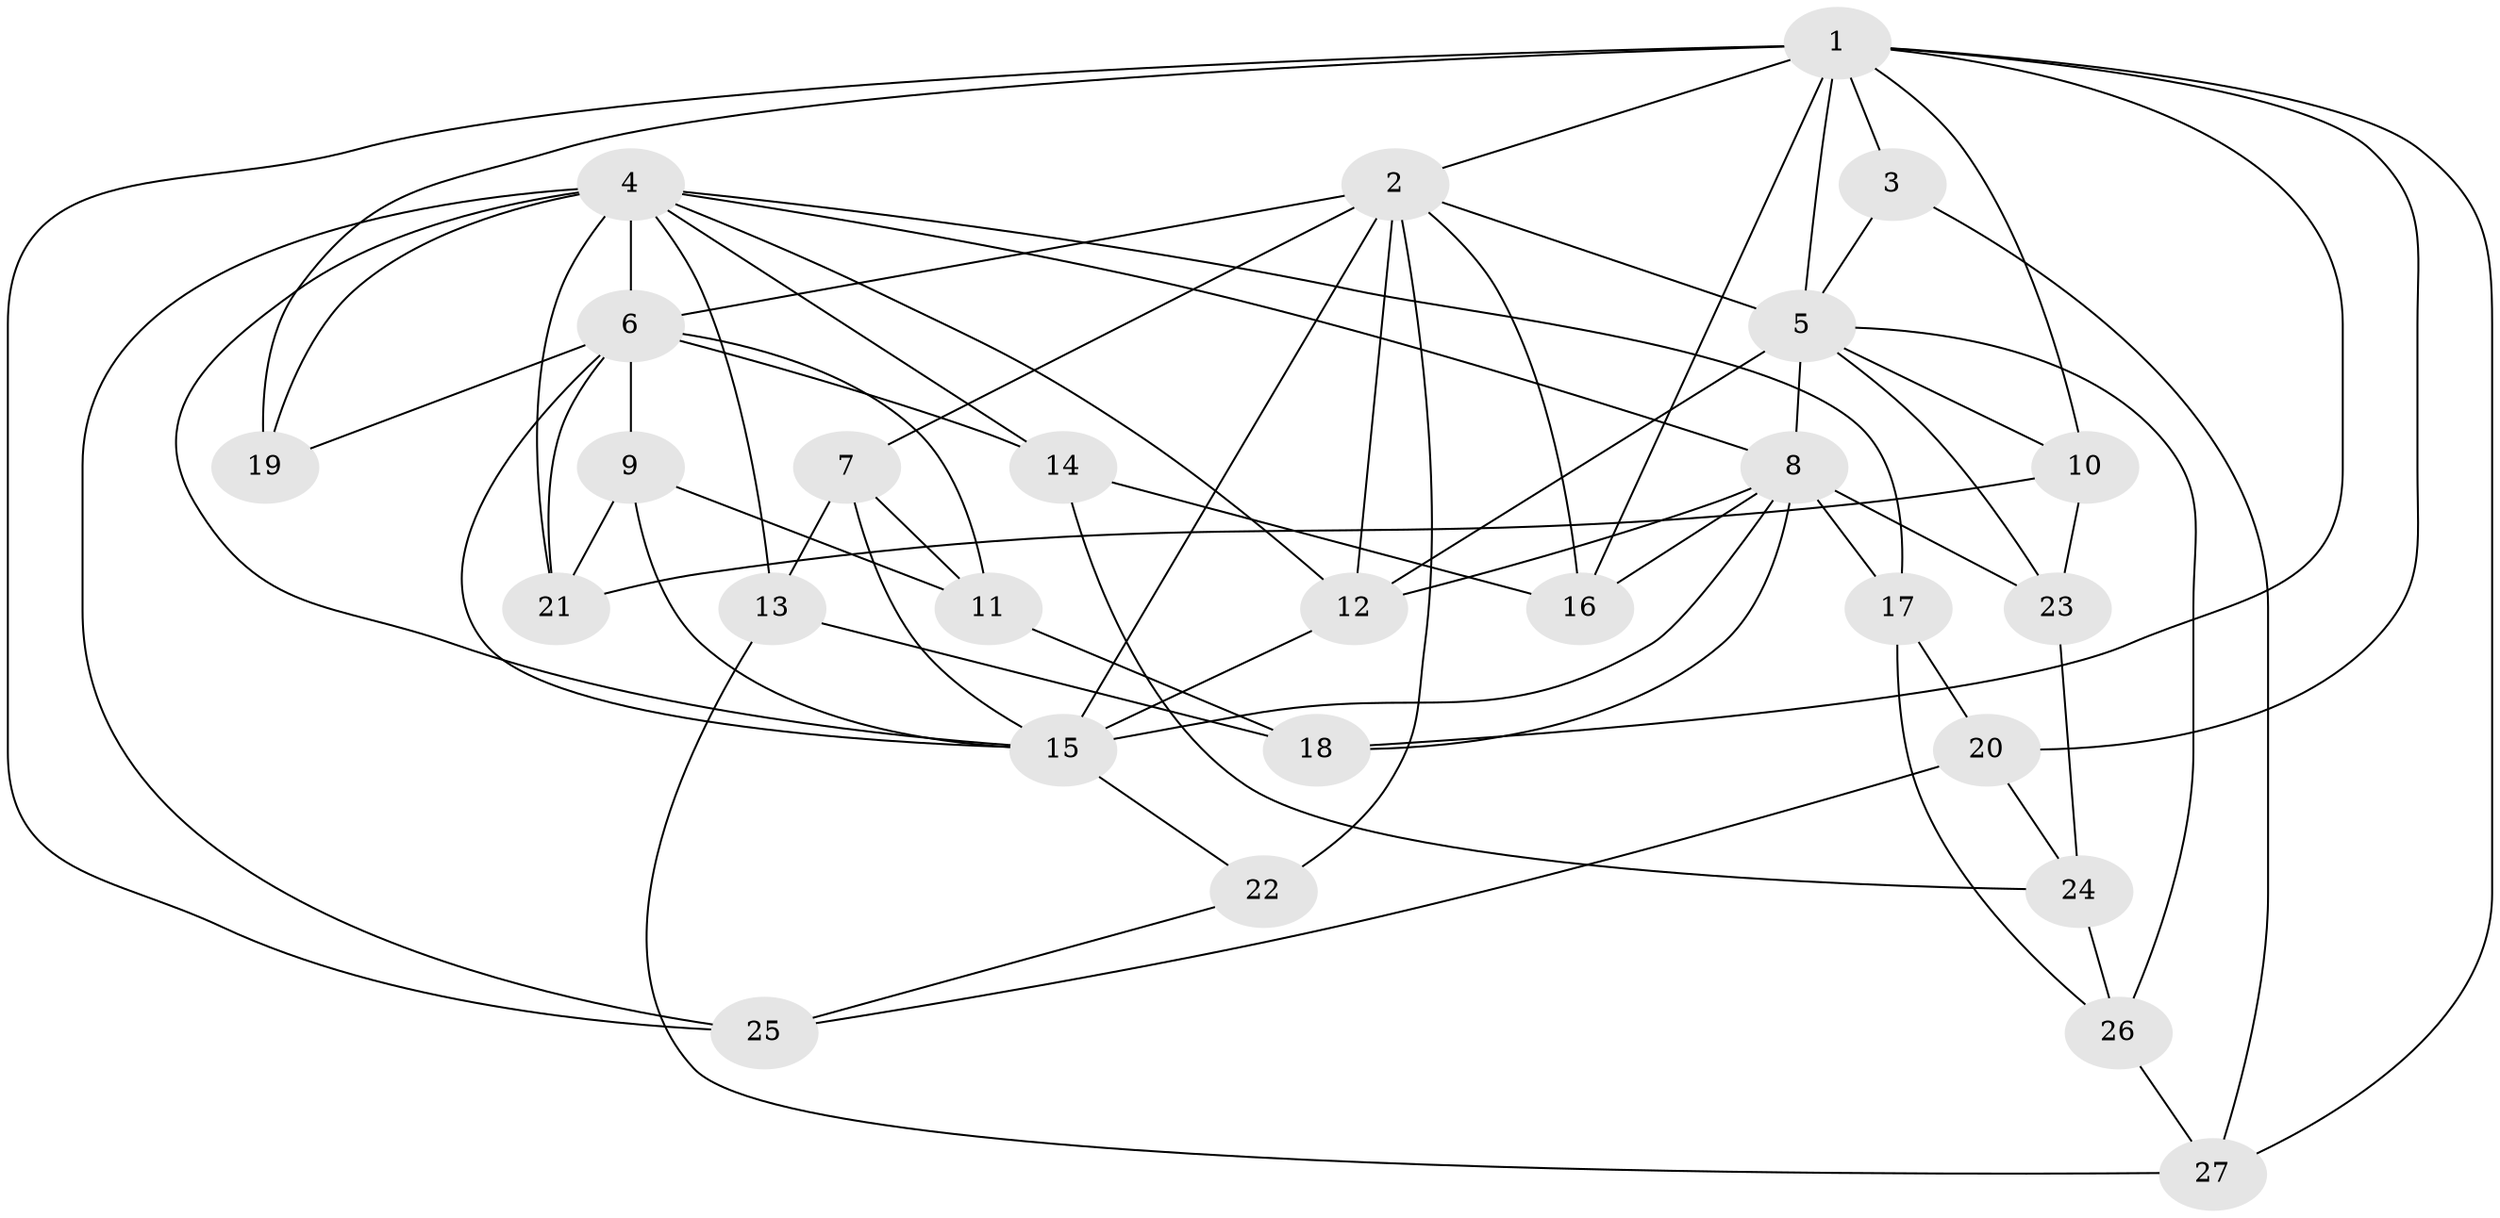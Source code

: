 // original degree distribution, {4: 1.0}
// Generated by graph-tools (version 1.1) at 2025/43/03/06/25 01:43:21]
// undirected, 27 vertices, 69 edges
graph export_dot {
graph [start="1"]
  node [color=gray90,style=filled];
  1;
  2;
  3;
  4;
  5;
  6;
  7;
  8;
  9;
  10;
  11;
  12;
  13;
  14;
  15;
  16;
  17;
  18;
  19;
  20;
  21;
  22;
  23;
  24;
  25;
  26;
  27;
  1 -- 2 [weight=1.0];
  1 -- 3 [weight=2.0];
  1 -- 5 [weight=1.0];
  1 -- 10 [weight=1.0];
  1 -- 16 [weight=1.0];
  1 -- 18 [weight=1.0];
  1 -- 19 [weight=2.0];
  1 -- 20 [weight=1.0];
  1 -- 25 [weight=1.0];
  1 -- 27 [weight=1.0];
  2 -- 5 [weight=2.0];
  2 -- 6 [weight=1.0];
  2 -- 7 [weight=1.0];
  2 -- 12 [weight=1.0];
  2 -- 15 [weight=3.0];
  2 -- 16 [weight=1.0];
  2 -- 22 [weight=2.0];
  3 -- 5 [weight=1.0];
  3 -- 27 [weight=1.0];
  4 -- 6 [weight=3.0];
  4 -- 8 [weight=1.0];
  4 -- 12 [weight=1.0];
  4 -- 13 [weight=1.0];
  4 -- 14 [weight=1.0];
  4 -- 15 [weight=1.0];
  4 -- 17 [weight=1.0];
  4 -- 19 [weight=1.0];
  4 -- 21 [weight=1.0];
  4 -- 25 [weight=1.0];
  5 -- 8 [weight=2.0];
  5 -- 10 [weight=1.0];
  5 -- 12 [weight=1.0];
  5 -- 23 [weight=1.0];
  5 -- 26 [weight=1.0];
  6 -- 9 [weight=1.0];
  6 -- 11 [weight=1.0];
  6 -- 14 [weight=1.0];
  6 -- 15 [weight=1.0];
  6 -- 19 [weight=1.0];
  6 -- 21 [weight=1.0];
  7 -- 11 [weight=1.0];
  7 -- 13 [weight=1.0];
  7 -- 15 [weight=1.0];
  8 -- 12 [weight=2.0];
  8 -- 15 [weight=1.0];
  8 -- 16 [weight=1.0];
  8 -- 17 [weight=1.0];
  8 -- 18 [weight=1.0];
  8 -- 23 [weight=1.0];
  9 -- 11 [weight=1.0];
  9 -- 15 [weight=1.0];
  9 -- 21 [weight=1.0];
  10 -- 21 [weight=1.0];
  10 -- 23 [weight=1.0];
  11 -- 18 [weight=1.0];
  12 -- 15 [weight=1.0];
  13 -- 18 [weight=1.0];
  13 -- 27 [weight=1.0];
  14 -- 16 [weight=1.0];
  14 -- 24 [weight=1.0];
  15 -- 22 [weight=1.0];
  17 -- 20 [weight=1.0];
  17 -- 26 [weight=1.0];
  20 -- 24 [weight=1.0];
  20 -- 25 [weight=1.0];
  22 -- 25 [weight=1.0];
  23 -- 24 [weight=1.0];
  24 -- 26 [weight=1.0];
  26 -- 27 [weight=1.0];
}
